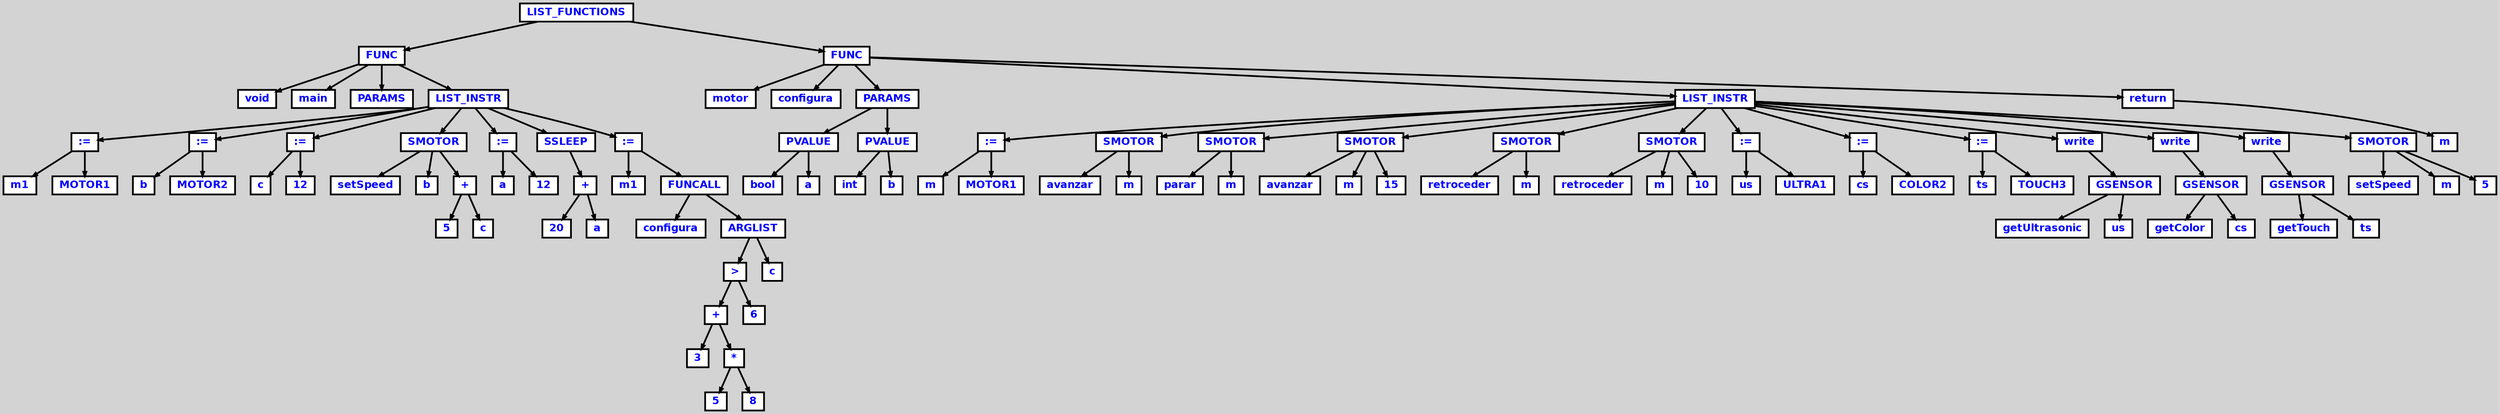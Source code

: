 digraph {

	ordering=out;
	ranksep=.4;
	bgcolor="lightgrey"; node [shape=box, fixedsize=false, fontsize=12, fontname="Helvetica-bold", fontcolor="blue"
		width=.25, height=.25, color="black", fillcolor="white", style="filled, solid, bold"];
	edge [arrowsize=.5, color="black", style="bold"]

  n0 [label="LIST_FUNCTIONS"];
  n1 [label="FUNC"];
  n1 [label="FUNC"];
  n2 [label="void"];
  n3 [label="main"];
  n4 [label="PARAMS"];
  n5 [label="LIST_INSTR"];
  n5 [label="LIST_INSTR"];
  n6 [label=":="];
  n6 [label=":="];
  n7 [label="m1"];
  n8 [label="MOTOR1"];
  n9 [label=":="];
  n9 [label=":="];
  n10 [label="b"];
  n11 [label="MOTOR2"];
  n12 [label=":="];
  n12 [label=":="];
  n13 [label="c"];
  n14 [label="12"];
  n15 [label="SMOTOR"];
  n15 [label="SMOTOR"];
  n16 [label="setSpeed"];
  n17 [label="b"];
  n18 [label="+"];
  n18 [label="+"];
  n19 [label="5"];
  n20 [label="c"];
  n21 [label=":="];
  n21 [label=":="];
  n22 [label="a"];
  n23 [label="12"];
  n24 [label="SSLEEP"];
  n24 [label="SSLEEP"];
  n25 [label="+"];
  n25 [label="+"];
  n26 [label="20"];
  n27 [label="a"];
  n28 [label=":="];
  n28 [label=":="];
  n29 [label="m1"];
  n30 [label="FUNCALL"];
  n30 [label="FUNCALL"];
  n31 [label="configura"];
  n32 [label="ARGLIST"];
  n32 [label="ARGLIST"];
  n33 [label=">"];
  n33 [label=">"];
  n34 [label="+"];
  n34 [label="+"];
  n35 [label="3"];
  n36 [label="*"];
  n36 [label="*"];
  n37 [label="5"];
  n38 [label="8"];
  n39 [label="6"];
  n40 [label="c"];
  n41 [label="FUNC"];
  n41 [label="FUNC"];
  n42 [label="motor"];
  n43 [label="configura"];
  n44 [label="PARAMS"];
  n44 [label="PARAMS"];
  n45 [label="PVALUE"];
  n45 [label="PVALUE"];
  n46 [label="bool"];
  n47 [label="a"];
  n48 [label="PVALUE"];
  n48 [label="PVALUE"];
  n49 [label="int"];
  n50 [label="b"];
  n51 [label="LIST_INSTR"];
  n51 [label="LIST_INSTR"];
  n52 [label=":="];
  n52 [label=":="];
  n53 [label="m"];
  n54 [label="MOTOR1"];
  n55 [label="SMOTOR"];
  n55 [label="SMOTOR"];
  n56 [label="avanzar"];
  n57 [label="m"];
  n58 [label="SMOTOR"];
  n58 [label="SMOTOR"];
  n59 [label="parar"];
  n60 [label="m"];
  n61 [label="SMOTOR"];
  n61 [label="SMOTOR"];
  n62 [label="avanzar"];
  n63 [label="m"];
  n64 [label="15"];
  n65 [label="SMOTOR"];
  n65 [label="SMOTOR"];
  n66 [label="retroceder"];
  n67 [label="m"];
  n68 [label="SMOTOR"];
  n68 [label="SMOTOR"];
  n69 [label="retroceder"];
  n70 [label="m"];
  n71 [label="10"];
  n72 [label=":="];
  n72 [label=":="];
  n73 [label="us"];
  n74 [label="ULTRA1"];
  n75 [label=":="];
  n75 [label=":="];
  n76 [label="cs"];
  n77 [label="COLOR2"];
  n78 [label=":="];
  n78 [label=":="];
  n79 [label="ts"];
  n80 [label="TOUCH3"];
  n81 [label="write"];
  n81 [label="write"];
  n82 [label="GSENSOR"];
  n82 [label="GSENSOR"];
  n83 [label="getUltrasonic"];
  n84 [label="us"];
  n85 [label="write"];
  n85 [label="write"];
  n86 [label="GSENSOR"];
  n86 [label="GSENSOR"];
  n87 [label="getColor"];
  n88 [label="cs"];
  n89 [label="write"];
  n89 [label="write"];
  n90 [label="GSENSOR"];
  n90 [label="GSENSOR"];
  n91 [label="getTouch"];
  n92 [label="ts"];
  n93 [label="SMOTOR"];
  n93 [label="SMOTOR"];
  n94 [label="setSpeed"];
  n95 [label="m"];
  n96 [label="5"];
  n97 [label="return"];
  n97 [label="return"];
  n98 [label="m"];

  n0 -> n1 // "LIST_FUNCTIONS" -> "FUNC"
  n1 -> n2 // "FUNC" -> "void"
  n1 -> n3 // "FUNC" -> "main"
  n1 -> n4 // "FUNC" -> "PARAMS"
  n1 -> n5 // "FUNC" -> "LIST_INSTR"
  n5 -> n6 // "LIST_INSTR" -> ":="
  n6 -> n7 // ":=" -> "m1"
  n6 -> n8 // ":=" -> "MOTOR1"
  n5 -> n9 // "LIST_INSTR" -> ":="
  n9 -> n10 // ":=" -> "b"
  n9 -> n11 // ":=" -> "MOTOR2"
  n5 -> n12 // "LIST_INSTR" -> ":="
  n12 -> n13 // ":=" -> "c"
  n12 -> n14 // ":=" -> "12"
  n5 -> n15 // "LIST_INSTR" -> "SMOTOR"
  n15 -> n16 // "SMOTOR" -> "setSpeed"
  n15 -> n17 // "SMOTOR" -> "b"
  n15 -> n18 // "SMOTOR" -> "+"
  n18 -> n19 // "+" -> "5"
  n18 -> n20 // "+" -> "c"
  n5 -> n21 // "LIST_INSTR" -> ":="
  n21 -> n22 // ":=" -> "a"
  n21 -> n23 // ":=" -> "12"
  n5 -> n24 // "LIST_INSTR" -> "SSLEEP"
  n24 -> n25 // "SSLEEP" -> "+"
  n25 -> n26 // "+" -> "20"
  n25 -> n27 // "+" -> "a"
  n5 -> n28 // "LIST_INSTR" -> ":="
  n28 -> n29 // ":=" -> "m1"
  n28 -> n30 // ":=" -> "FUNCALL"
  n30 -> n31 // "FUNCALL" -> "configura"
  n30 -> n32 // "FUNCALL" -> "ARGLIST"
  n32 -> n33 // "ARGLIST" -> ">"
  n33 -> n34 // ">" -> "+"
  n34 -> n35 // "+" -> "3"
  n34 -> n36 // "+" -> "*"
  n36 -> n37 // "*" -> "5"
  n36 -> n38 // "*" -> "8"
  n33 -> n39 // ">" -> "6"
  n32 -> n40 // "ARGLIST" -> "c"
  n0 -> n41 // "LIST_FUNCTIONS" -> "FUNC"
  n41 -> n42 // "FUNC" -> "motor"
  n41 -> n43 // "FUNC" -> "configura"
  n41 -> n44 // "FUNC" -> "PARAMS"
  n44 -> n45 // "PARAMS" -> "PVALUE"
  n45 -> n46 // "PVALUE" -> "bool"
  n45 -> n47 // "PVALUE" -> "a"
  n44 -> n48 // "PARAMS" -> "PVALUE"
  n48 -> n49 // "PVALUE" -> "int"
  n48 -> n50 // "PVALUE" -> "b"
  n41 -> n51 // "FUNC" -> "LIST_INSTR"
  n51 -> n52 // "LIST_INSTR" -> ":="
  n52 -> n53 // ":=" -> "m"
  n52 -> n54 // ":=" -> "MOTOR1"
  n51 -> n55 // "LIST_INSTR" -> "SMOTOR"
  n55 -> n56 // "SMOTOR" -> "avanzar"
  n55 -> n57 // "SMOTOR" -> "m"
  n51 -> n58 // "LIST_INSTR" -> "SMOTOR"
  n58 -> n59 // "SMOTOR" -> "parar"
  n58 -> n60 // "SMOTOR" -> "m"
  n51 -> n61 // "LIST_INSTR" -> "SMOTOR"
  n61 -> n62 // "SMOTOR" -> "avanzar"
  n61 -> n63 // "SMOTOR" -> "m"
  n61 -> n64 // "SMOTOR" -> "15"
  n51 -> n65 // "LIST_INSTR" -> "SMOTOR"
  n65 -> n66 // "SMOTOR" -> "retroceder"
  n65 -> n67 // "SMOTOR" -> "m"
  n51 -> n68 // "LIST_INSTR" -> "SMOTOR"
  n68 -> n69 // "SMOTOR" -> "retroceder"
  n68 -> n70 // "SMOTOR" -> "m"
  n68 -> n71 // "SMOTOR" -> "10"
  n51 -> n72 // "LIST_INSTR" -> ":="
  n72 -> n73 // ":=" -> "us"
  n72 -> n74 // ":=" -> "ULTRA1"
  n51 -> n75 // "LIST_INSTR" -> ":="
  n75 -> n76 // ":=" -> "cs"
  n75 -> n77 // ":=" -> "COLOR2"
  n51 -> n78 // "LIST_INSTR" -> ":="
  n78 -> n79 // ":=" -> "ts"
  n78 -> n80 // ":=" -> "TOUCH3"
  n51 -> n81 // "LIST_INSTR" -> "write"
  n81 -> n82 // "write" -> "GSENSOR"
  n82 -> n83 // "GSENSOR" -> "getUltrasonic"
  n82 -> n84 // "GSENSOR" -> "us"
  n51 -> n85 // "LIST_INSTR" -> "write"
  n85 -> n86 // "write" -> "GSENSOR"
  n86 -> n87 // "GSENSOR" -> "getColor"
  n86 -> n88 // "GSENSOR" -> "cs"
  n51 -> n89 // "LIST_INSTR" -> "write"
  n89 -> n90 // "write" -> "GSENSOR"
  n90 -> n91 // "GSENSOR" -> "getTouch"
  n90 -> n92 // "GSENSOR" -> "ts"
  n51 -> n93 // "LIST_INSTR" -> "SMOTOR"
  n93 -> n94 // "SMOTOR" -> "setSpeed"
  n93 -> n95 // "SMOTOR" -> "m"
  n93 -> n96 // "SMOTOR" -> "5"
  n41 -> n97 // "FUNC" -> "return"
  n97 -> n98 // "return" -> "m"

}

